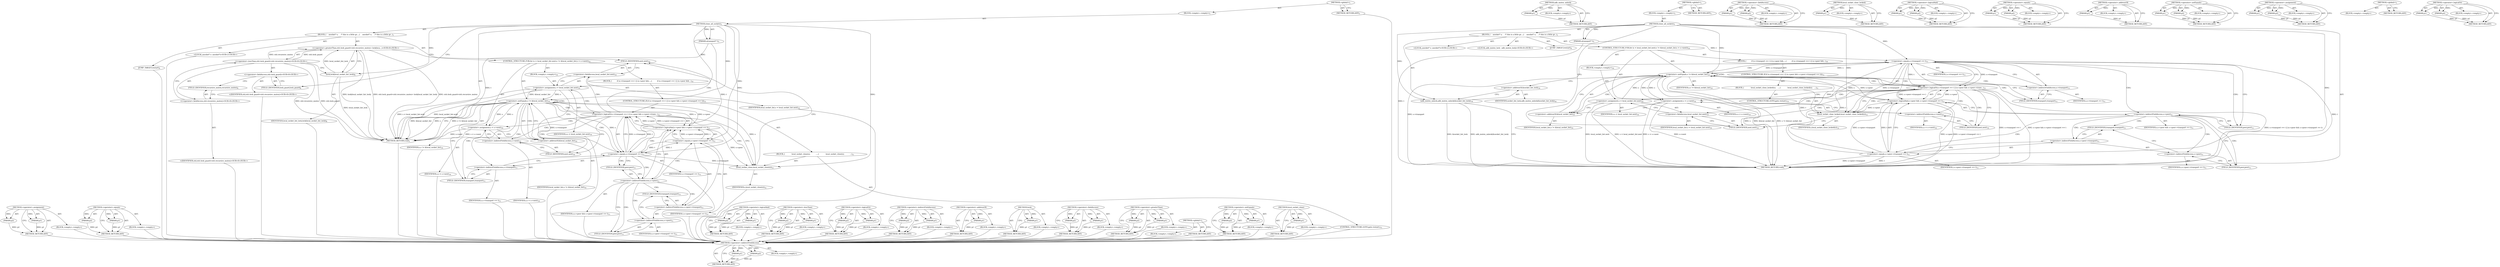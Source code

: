 digraph "local_socket_close" {
vulnerable_96 [label=<(METHOD,&lt;operator&gt;.indirectFieldAccess)>];
vulnerable_97 [label=<(PARAM,p1)>];
vulnerable_98 [label=<(PARAM,p2)>];
vulnerable_99 [label=<(BLOCK,&lt;empty&gt;,&lt;empty&gt;)>];
vulnerable_100 [label=<(METHOD_RETURN,ANY)>];
vulnerable_120 [label=<(METHOD,adb_mutex_unlock)>];
vulnerable_121 [label=<(PARAM,p1)>];
vulnerable_122 [label=<(BLOCK,&lt;empty&gt;,&lt;empty&gt;)>];
vulnerable_123 [label=<(METHOD_RETURN,ANY)>];
vulnerable_6 [label=<(METHOD,&lt;global&gt;)<SUB>1</SUB>>];
vulnerable_7 [label=<(BLOCK,&lt;empty&gt;,&lt;empty&gt;)<SUB>1</SUB>>];
vulnerable_8 [label=<(METHOD,close_all_sockets)<SUB>1</SUB>>];
vulnerable_9 [label=<(PARAM,atransport* t)<SUB>1</SUB>>];
vulnerable_10 [label=<(BLOCK,{
    asocket* s;


     /* this is a little gr...,{
    asocket* s;


     /* this is a little gr...)<SUB>1</SUB>>];
vulnerable_11 [label="<(LOCAL,asocket* s: asocket*)<SUB>2</SUB>>"];
vulnerable_12 [label="<(LOCAL,adb_mutex_lock : adb_mutex_lock)<SUB>8</SUB>>"];
vulnerable_13 [label=<(JUMP_TARGET,restart)<SUB>9</SUB>>];
vulnerable_14 [label=<(CONTROL_STRUCTURE,FOR,for (s = local_socket_list.next;s != &amp;local_socket_list;s = s-&gt;next))<SUB>10</SUB>>];
vulnerable_15 [label=<(BLOCK,&lt;empty&gt;,&lt;empty&gt;)<SUB>10</SUB>>];
vulnerable_16 [label=<(&lt;operator&gt;.assignment,s = local_socket_list.next)<SUB>10</SUB>>];
vulnerable_17 [label=<(IDENTIFIER,s,s = local_socket_list.next)<SUB>10</SUB>>];
vulnerable_18 [label=<(&lt;operator&gt;.fieldAccess,local_socket_list.next)<SUB>10</SUB>>];
vulnerable_19 [label=<(IDENTIFIER,local_socket_list,s = local_socket_list.next)<SUB>10</SUB>>];
vulnerable_20 [label=<(FIELD_IDENTIFIER,next,next)<SUB>10</SUB>>];
vulnerable_21 [label=<(&lt;operator&gt;.notEquals,s != &amp;local_socket_list)<SUB>10</SUB>>];
vulnerable_22 [label=<(IDENTIFIER,s,s != &amp;local_socket_list)<SUB>10</SUB>>];
vulnerable_23 [label=<(&lt;operator&gt;.addressOf,&amp;local_socket_list)<SUB>10</SUB>>];
vulnerable_24 [label=<(IDENTIFIER,local_socket_list,s != &amp;local_socket_list)<SUB>10</SUB>>];
vulnerable_25 [label=<(&lt;operator&gt;.assignment,s = s-&gt;next)<SUB>10</SUB>>];
vulnerable_26 [label=<(IDENTIFIER,s,s = s-&gt;next)<SUB>10</SUB>>];
vulnerable_27 [label=<(&lt;operator&gt;.indirectFieldAccess,s-&gt;next)<SUB>10</SUB>>];
vulnerable_28 [label=<(IDENTIFIER,s,s = s-&gt;next)<SUB>10</SUB>>];
vulnerable_29 [label=<(FIELD_IDENTIFIER,next,next)<SUB>10</SUB>>];
vulnerable_30 [label=<(BLOCK,{
         if (s-&gt;transport == t || (s-&gt;peer &amp;&amp;...,{
         if (s-&gt;transport == t || (s-&gt;peer &amp;&amp;...)<SUB>10</SUB>>];
vulnerable_31 [label=<(CONTROL_STRUCTURE,IF,if (s-&gt;transport == t || (s-&gt;peer &amp;&amp; s-&gt;peer-&gt;transport == t)))<SUB>11</SUB>>];
vulnerable_32 [label=<(&lt;operator&gt;.logicalOr,s-&gt;transport == t || (s-&gt;peer &amp;&amp; s-&gt;peer-&gt;trans...)<SUB>11</SUB>>];
vulnerable_33 [label=<(&lt;operator&gt;.equals,s-&gt;transport == t)<SUB>11</SUB>>];
vulnerable_34 [label=<(&lt;operator&gt;.indirectFieldAccess,s-&gt;transport)<SUB>11</SUB>>];
vulnerable_35 [label=<(IDENTIFIER,s,s-&gt;transport == t)<SUB>11</SUB>>];
vulnerable_36 [label=<(FIELD_IDENTIFIER,transport,transport)<SUB>11</SUB>>];
vulnerable_37 [label=<(IDENTIFIER,t,s-&gt;transport == t)<SUB>11</SUB>>];
vulnerable_38 [label=<(&lt;operator&gt;.logicalAnd,s-&gt;peer &amp;&amp; s-&gt;peer-&gt;transport == t)<SUB>11</SUB>>];
vulnerable_39 [label=<(&lt;operator&gt;.indirectFieldAccess,s-&gt;peer)<SUB>11</SUB>>];
vulnerable_40 [label=<(IDENTIFIER,s,s-&gt;peer &amp;&amp; s-&gt;peer-&gt;transport == t)<SUB>11</SUB>>];
vulnerable_41 [label=<(FIELD_IDENTIFIER,peer,peer)<SUB>11</SUB>>];
vulnerable_42 [label=<(&lt;operator&gt;.equals,s-&gt;peer-&gt;transport == t)<SUB>11</SUB>>];
vulnerable_43 [label=<(&lt;operator&gt;.indirectFieldAccess,s-&gt;peer-&gt;transport)<SUB>11</SUB>>];
vulnerable_44 [label=<(&lt;operator&gt;.indirectFieldAccess,s-&gt;peer)<SUB>11</SUB>>];
vulnerable_45 [label=<(IDENTIFIER,s,s-&gt;peer-&gt;transport == t)<SUB>11</SUB>>];
vulnerable_46 [label=<(FIELD_IDENTIFIER,peer,peer)<SUB>11</SUB>>];
vulnerable_47 [label=<(FIELD_IDENTIFIER,transport,transport)<SUB>11</SUB>>];
vulnerable_48 [label=<(IDENTIFIER,t,s-&gt;peer-&gt;transport == t)<SUB>11</SUB>>];
vulnerable_49 [label=<(BLOCK,{
            local_socket_close_locked(s);
   ...,{
            local_socket_close_locked(s);
   ...)<SUB>11</SUB>>];
vulnerable_50 [label=<(local_socket_close_locked,local_socket_close_locked(s))<SUB>12</SUB>>];
vulnerable_51 [label=<(IDENTIFIER,s,local_socket_close_locked(s))<SUB>12</SUB>>];
vulnerable_52 [label=<(CONTROL_STRUCTURE,GOTO,goto restart;)<SUB>13</SUB>>];
vulnerable_53 [label=<(adb_mutex_unlock,adb_mutex_unlock(&amp;socket_list_lock))<SUB>16</SUB>>];
vulnerable_54 [label=<(&lt;operator&gt;.addressOf,&amp;socket_list_lock)<SUB>16</SUB>>];
vulnerable_55 [label=<(IDENTIFIER,socket_list_lock,adb_mutex_unlock(&amp;socket_list_lock))<SUB>16</SUB>>];
vulnerable_56 [label=<(METHOD_RETURN,void)<SUB>1</SUB>>];
vulnerable_58 [label=<(METHOD_RETURN,ANY)<SUB>1</SUB>>];
vulnerable_82 [label=<(METHOD,&lt;operator&gt;.fieldAccess)>];
vulnerable_83 [label=<(PARAM,p1)>];
vulnerable_84 [label=<(PARAM,p2)>];
vulnerable_85 [label=<(BLOCK,&lt;empty&gt;,&lt;empty&gt;)>];
vulnerable_86 [label=<(METHOD_RETURN,ANY)>];
vulnerable_116 [label=<(METHOD,local_socket_close_locked)>];
vulnerable_117 [label=<(PARAM,p1)>];
vulnerable_118 [label=<(BLOCK,&lt;empty&gt;,&lt;empty&gt;)>];
vulnerable_119 [label=<(METHOD_RETURN,ANY)>];
vulnerable_111 [label=<(METHOD,&lt;operator&gt;.logicalAnd)>];
vulnerable_112 [label=<(PARAM,p1)>];
vulnerable_113 [label=<(PARAM,p2)>];
vulnerable_114 [label=<(BLOCK,&lt;empty&gt;,&lt;empty&gt;)>];
vulnerable_115 [label=<(METHOD_RETURN,ANY)>];
vulnerable_106 [label=<(METHOD,&lt;operator&gt;.equals)>];
vulnerable_107 [label=<(PARAM,p1)>];
vulnerable_108 [label=<(PARAM,p2)>];
vulnerable_109 [label=<(BLOCK,&lt;empty&gt;,&lt;empty&gt;)>];
vulnerable_110 [label=<(METHOD_RETURN,ANY)>];
vulnerable_92 [label=<(METHOD,&lt;operator&gt;.addressOf)>];
vulnerable_93 [label=<(PARAM,p1)>];
vulnerable_94 [label=<(BLOCK,&lt;empty&gt;,&lt;empty&gt;)>];
vulnerable_95 [label=<(METHOD_RETURN,ANY)>];
vulnerable_87 [label=<(METHOD,&lt;operator&gt;.notEquals)>];
vulnerable_88 [label=<(PARAM,p1)>];
vulnerable_89 [label=<(PARAM,p2)>];
vulnerable_90 [label=<(BLOCK,&lt;empty&gt;,&lt;empty&gt;)>];
vulnerable_91 [label=<(METHOD_RETURN,ANY)>];
vulnerable_77 [label=<(METHOD,&lt;operator&gt;.assignment)>];
vulnerable_78 [label=<(PARAM,p1)>];
vulnerable_79 [label=<(PARAM,p2)>];
vulnerable_80 [label=<(BLOCK,&lt;empty&gt;,&lt;empty&gt;)>];
vulnerable_81 [label=<(METHOD_RETURN,ANY)>];
vulnerable_71 [label=<(METHOD,&lt;global&gt;)<SUB>1</SUB>>];
vulnerable_72 [label=<(BLOCK,&lt;empty&gt;,&lt;empty&gt;)>];
vulnerable_73 [label=<(METHOD_RETURN,ANY)>];
vulnerable_101 [label=<(METHOD,&lt;operator&gt;.logicalOr)>];
vulnerable_102 [label=<(PARAM,p1)>];
vulnerable_103 [label=<(PARAM,p2)>];
vulnerable_104 [label=<(BLOCK,&lt;empty&gt;,&lt;empty&gt;)>];
vulnerable_105 [label=<(METHOD_RETURN,ANY)>];
fixed_100 [label=<(METHOD,&lt;operator&gt;.assignment)>];
fixed_101 [label=<(PARAM,p1)>];
fixed_102 [label=<(PARAM,p2)>];
fixed_103 [label=<(BLOCK,&lt;empty&gt;,&lt;empty&gt;)>];
fixed_104 [label=<(METHOD_RETURN,ANY)>];
fixed_124 [label=<(METHOD,&lt;operator&gt;.equals)>];
fixed_125 [label=<(PARAM,p1)>];
fixed_126 [label=<(PARAM,p2)>];
fixed_127 [label=<(BLOCK,&lt;empty&gt;,&lt;empty&gt;)>];
fixed_128 [label=<(METHOD_RETURN,ANY)>];
fixed_6 [label=<(METHOD,&lt;global&gt;)<SUB>1</SUB>>];
fixed_7 [label=<(BLOCK,&lt;empty&gt;,&lt;empty&gt;)<SUB>1</SUB>>];
fixed_8 [label=<(METHOD,close_all_sockets)<SUB>1</SUB>>];
fixed_9 [label=<(PARAM,atransport* t)<SUB>1</SUB>>];
fixed_10 [label=<(BLOCK,{
    asocket* s;


     /* this is a little gr...,{
    asocket* s;


     /* this is a little gr...)<SUB>1</SUB>>];
fixed_11 [label="<(LOCAL,asocket* s: asocket*)<SUB>2</SUB>>"];
fixed_12 [label="<(&lt;operator&gt;.greaterThan,std::lock_guard&lt;std::recursive_mutex&gt; lock(loca...)<SUB>8</SUB>>"];
fixed_13 [label="<(&lt;operator&gt;.lessThan,std::lock_guard&lt;std::recursive_mutex)<SUB>8</SUB>>"];
fixed_14 [label="<(&lt;operator&gt;.fieldAccess,std::lock_guard)<SUB>8</SUB>>"];
fixed_15 [label="<(IDENTIFIER,std,std::lock_guard&lt;std::recursive_mutex)<SUB>8</SUB>>"];
fixed_16 [label=<(FIELD_IDENTIFIER,lock_guard,lock_guard)<SUB>8</SUB>>];
fixed_17 [label="<(&lt;operator&gt;.fieldAccess,std::recursive_mutex)<SUB>8</SUB>>"];
fixed_18 [label="<(IDENTIFIER,std,std::lock_guard&lt;std::recursive_mutex)<SUB>8</SUB>>"];
fixed_19 [label=<(FIELD_IDENTIFIER,recursive_mutex,recursive_mutex)<SUB>8</SUB>>];
fixed_20 [label=<(lock,lock(local_socket_list_lock))<SUB>8</SUB>>];
fixed_21 [label=<(IDENTIFIER,local_socket_list_lock,lock(local_socket_list_lock))<SUB>8</SUB>>];
fixed_22 [label=<(JUMP_TARGET,restart)<SUB>9</SUB>>];
fixed_23 [label=<(CONTROL_STRUCTURE,FOR,for (s = local_socket_list.next;s != &amp;local_socket_list;s = s-&gt;next))<SUB>10</SUB>>];
fixed_24 [label=<(BLOCK,&lt;empty&gt;,&lt;empty&gt;)<SUB>10</SUB>>];
fixed_25 [label=<(&lt;operator&gt;.assignment,s = local_socket_list.next)<SUB>10</SUB>>];
fixed_26 [label=<(IDENTIFIER,s,s = local_socket_list.next)<SUB>10</SUB>>];
fixed_27 [label=<(&lt;operator&gt;.fieldAccess,local_socket_list.next)<SUB>10</SUB>>];
fixed_28 [label=<(IDENTIFIER,local_socket_list,s = local_socket_list.next)<SUB>10</SUB>>];
fixed_29 [label=<(FIELD_IDENTIFIER,next,next)<SUB>10</SUB>>];
fixed_30 [label=<(&lt;operator&gt;.notEquals,s != &amp;local_socket_list)<SUB>10</SUB>>];
fixed_31 [label=<(IDENTIFIER,s,s != &amp;local_socket_list)<SUB>10</SUB>>];
fixed_32 [label=<(&lt;operator&gt;.addressOf,&amp;local_socket_list)<SUB>10</SUB>>];
fixed_33 [label=<(IDENTIFIER,local_socket_list,s != &amp;local_socket_list)<SUB>10</SUB>>];
fixed_34 [label=<(&lt;operator&gt;.assignment,s = s-&gt;next)<SUB>10</SUB>>];
fixed_35 [label=<(IDENTIFIER,s,s = s-&gt;next)<SUB>10</SUB>>];
fixed_36 [label=<(&lt;operator&gt;.indirectFieldAccess,s-&gt;next)<SUB>10</SUB>>];
fixed_37 [label=<(IDENTIFIER,s,s = s-&gt;next)<SUB>10</SUB>>];
fixed_38 [label=<(FIELD_IDENTIFIER,next,next)<SUB>10</SUB>>];
fixed_39 [label=<(BLOCK,{
         if (s-&gt;transport == t || (s-&gt;peer &amp;&amp;...,{
         if (s-&gt;transport == t || (s-&gt;peer &amp;&amp;...)<SUB>10</SUB>>];
fixed_40 [label=<(CONTROL_STRUCTURE,IF,if (s-&gt;transport == t || (s-&gt;peer &amp;&amp; s-&gt;peer-&gt;transport == t)))<SUB>11</SUB>>];
fixed_41 [label=<(&lt;operator&gt;.logicalOr,s-&gt;transport == t || (s-&gt;peer &amp;&amp; s-&gt;peer-&gt;trans...)<SUB>11</SUB>>];
fixed_42 [label=<(&lt;operator&gt;.equals,s-&gt;transport == t)<SUB>11</SUB>>];
fixed_43 [label=<(&lt;operator&gt;.indirectFieldAccess,s-&gt;transport)<SUB>11</SUB>>];
fixed_44 [label=<(IDENTIFIER,s,s-&gt;transport == t)<SUB>11</SUB>>];
fixed_45 [label=<(FIELD_IDENTIFIER,transport,transport)<SUB>11</SUB>>];
fixed_46 [label=<(IDENTIFIER,t,s-&gt;transport == t)<SUB>11</SUB>>];
fixed_47 [label=<(&lt;operator&gt;.logicalAnd,s-&gt;peer &amp;&amp; s-&gt;peer-&gt;transport == t)<SUB>11</SUB>>];
fixed_48 [label=<(&lt;operator&gt;.indirectFieldAccess,s-&gt;peer)<SUB>11</SUB>>];
fixed_49 [label=<(IDENTIFIER,s,s-&gt;peer &amp;&amp; s-&gt;peer-&gt;transport == t)<SUB>11</SUB>>];
fixed_50 [label=<(FIELD_IDENTIFIER,peer,peer)<SUB>11</SUB>>];
fixed_51 [label=<(&lt;operator&gt;.equals,s-&gt;peer-&gt;transport == t)<SUB>11</SUB>>];
fixed_52 [label=<(&lt;operator&gt;.indirectFieldAccess,s-&gt;peer-&gt;transport)<SUB>11</SUB>>];
fixed_53 [label=<(&lt;operator&gt;.indirectFieldAccess,s-&gt;peer)<SUB>11</SUB>>];
fixed_54 [label=<(IDENTIFIER,s,s-&gt;peer-&gt;transport == t)<SUB>11</SUB>>];
fixed_55 [label=<(FIELD_IDENTIFIER,peer,peer)<SUB>11</SUB>>];
fixed_56 [label=<(FIELD_IDENTIFIER,transport,transport)<SUB>11</SUB>>];
fixed_57 [label=<(IDENTIFIER,t,s-&gt;peer-&gt;transport == t)<SUB>11</SUB>>];
fixed_58 [label=<(BLOCK,{
            local_socket_close(s);
          ...,{
            local_socket_close(s);
          ...)<SUB>11</SUB>>];
fixed_59 [label=<(local_socket_close,local_socket_close(s))<SUB>12</SUB>>];
fixed_60 [label=<(IDENTIFIER,s,local_socket_close(s))<SUB>12</SUB>>];
fixed_61 [label=<(CONTROL_STRUCTURE,GOTO,goto restart;)<SUB>13</SUB>>];
fixed_62 [label=<(METHOD_RETURN,void)<SUB>1</SUB>>];
fixed_64 [label=<(METHOD_RETURN,ANY)<SUB>1</SUB>>];
fixed_129 [label=<(METHOD,&lt;operator&gt;.logicalAnd)>];
fixed_130 [label=<(PARAM,p1)>];
fixed_131 [label=<(PARAM,p2)>];
fixed_132 [label=<(BLOCK,&lt;empty&gt;,&lt;empty&gt;)>];
fixed_133 [label=<(METHOD_RETURN,ANY)>];
fixed_86 [label=<(METHOD,&lt;operator&gt;.lessThan)>];
fixed_87 [label=<(PARAM,p1)>];
fixed_88 [label=<(PARAM,p2)>];
fixed_89 [label=<(BLOCK,&lt;empty&gt;,&lt;empty&gt;)>];
fixed_90 [label=<(METHOD_RETURN,ANY)>];
fixed_119 [label=<(METHOD,&lt;operator&gt;.logicalOr)>];
fixed_120 [label=<(PARAM,p1)>];
fixed_121 [label=<(PARAM,p2)>];
fixed_122 [label=<(BLOCK,&lt;empty&gt;,&lt;empty&gt;)>];
fixed_123 [label=<(METHOD_RETURN,ANY)>];
fixed_114 [label=<(METHOD,&lt;operator&gt;.indirectFieldAccess)>];
fixed_115 [label=<(PARAM,p1)>];
fixed_116 [label=<(PARAM,p2)>];
fixed_117 [label=<(BLOCK,&lt;empty&gt;,&lt;empty&gt;)>];
fixed_118 [label=<(METHOD_RETURN,ANY)>];
fixed_110 [label=<(METHOD,&lt;operator&gt;.addressOf)>];
fixed_111 [label=<(PARAM,p1)>];
fixed_112 [label=<(BLOCK,&lt;empty&gt;,&lt;empty&gt;)>];
fixed_113 [label=<(METHOD_RETURN,ANY)>];
fixed_96 [label=<(METHOD,lock)>];
fixed_97 [label=<(PARAM,p1)>];
fixed_98 [label=<(BLOCK,&lt;empty&gt;,&lt;empty&gt;)>];
fixed_99 [label=<(METHOD_RETURN,ANY)>];
fixed_91 [label=<(METHOD,&lt;operator&gt;.fieldAccess)>];
fixed_92 [label=<(PARAM,p1)>];
fixed_93 [label=<(PARAM,p2)>];
fixed_94 [label=<(BLOCK,&lt;empty&gt;,&lt;empty&gt;)>];
fixed_95 [label=<(METHOD_RETURN,ANY)>];
fixed_81 [label=<(METHOD,&lt;operator&gt;.greaterThan)>];
fixed_82 [label=<(PARAM,p1)>];
fixed_83 [label=<(PARAM,p2)>];
fixed_84 [label=<(BLOCK,&lt;empty&gt;,&lt;empty&gt;)>];
fixed_85 [label=<(METHOD_RETURN,ANY)>];
fixed_75 [label=<(METHOD,&lt;global&gt;)<SUB>1</SUB>>];
fixed_76 [label=<(BLOCK,&lt;empty&gt;,&lt;empty&gt;)>];
fixed_77 [label=<(METHOD_RETURN,ANY)>];
fixed_105 [label=<(METHOD,&lt;operator&gt;.notEquals)>];
fixed_106 [label=<(PARAM,p1)>];
fixed_107 [label=<(PARAM,p2)>];
fixed_108 [label=<(BLOCK,&lt;empty&gt;,&lt;empty&gt;)>];
fixed_109 [label=<(METHOD_RETURN,ANY)>];
fixed_134 [label=<(METHOD,local_socket_close)>];
fixed_135 [label=<(PARAM,p1)>];
fixed_136 [label=<(BLOCK,&lt;empty&gt;,&lt;empty&gt;)>];
fixed_137 [label=<(METHOD_RETURN,ANY)>];
vulnerable_96 -> vulnerable_97  [key=0, label="AST: "];
vulnerable_96 -> vulnerable_97  [key=1, label="DDG: "];
vulnerable_96 -> vulnerable_99  [key=0, label="AST: "];
vulnerable_96 -> vulnerable_98  [key=0, label="AST: "];
vulnerable_96 -> vulnerable_98  [key=1, label="DDG: "];
vulnerable_96 -> vulnerable_100  [key=0, label="AST: "];
vulnerable_96 -> vulnerable_100  [key=1, label="CFG: "];
vulnerable_97 -> vulnerable_100  [key=0, label="DDG: p1"];
vulnerable_98 -> vulnerable_100  [key=0, label="DDG: p2"];
vulnerable_120 -> vulnerable_121  [key=0, label="AST: "];
vulnerable_120 -> vulnerable_121  [key=1, label="DDG: "];
vulnerable_120 -> vulnerable_122  [key=0, label="AST: "];
vulnerable_120 -> vulnerable_123  [key=0, label="AST: "];
vulnerable_120 -> vulnerable_123  [key=1, label="CFG: "];
vulnerable_121 -> vulnerable_123  [key=0, label="DDG: p1"];
vulnerable_6 -> vulnerable_7  [key=0, label="AST: "];
vulnerable_6 -> vulnerable_58  [key=0, label="AST: "];
vulnerable_6 -> vulnerable_58  [key=1, label="CFG: "];
vulnerable_7 -> vulnerable_8  [key=0, label="AST: "];
vulnerable_8 -> vulnerable_9  [key=0, label="AST: "];
vulnerable_8 -> vulnerable_9  [key=1, label="DDG: "];
vulnerable_8 -> vulnerable_10  [key=0, label="AST: "];
vulnerable_8 -> vulnerable_56  [key=0, label="AST: "];
vulnerable_8 -> vulnerable_20  [key=0, label="CFG: "];
vulnerable_8 -> vulnerable_53  [key=0, label="DDG: "];
vulnerable_8 -> vulnerable_21  [key=0, label="DDG: "];
vulnerable_8 -> vulnerable_33  [key=0, label="DDG: "];
vulnerable_8 -> vulnerable_50  [key=0, label="DDG: "];
vulnerable_8 -> vulnerable_42  [key=0, label="DDG: "];
vulnerable_9 -> vulnerable_56  [key=0, label="DDG: t"];
vulnerable_9 -> vulnerable_33  [key=0, label="DDG: t"];
vulnerable_10 -> vulnerable_11  [key=0, label="AST: "];
vulnerable_10 -> vulnerable_12  [key=0, label="AST: "];
vulnerable_10 -> vulnerable_13  [key=0, label="AST: "];
vulnerable_10 -> vulnerable_14  [key=0, label="AST: "];
vulnerable_10 -> vulnerable_53  [key=0, label="AST: "];
vulnerable_14 -> vulnerable_15  [key=0, label="AST: "];
vulnerable_14 -> vulnerable_21  [key=0, label="AST: "];
vulnerable_14 -> vulnerable_25  [key=0, label="AST: "];
vulnerable_14 -> vulnerable_30  [key=0, label="AST: "];
vulnerable_15 -> vulnerable_16  [key=0, label="AST: "];
vulnerable_16 -> vulnerable_17  [key=0, label="AST: "];
vulnerable_16 -> vulnerable_18  [key=0, label="AST: "];
vulnerable_16 -> vulnerable_23  [key=0, label="CFG: "];
vulnerable_16 -> vulnerable_56  [key=0, label="DDG: local_socket_list.next"];
vulnerable_16 -> vulnerable_56  [key=1, label="DDG: s = local_socket_list.next"];
vulnerable_16 -> vulnerable_21  [key=0, label="DDG: s"];
vulnerable_18 -> vulnerable_19  [key=0, label="AST: "];
vulnerable_18 -> vulnerable_20  [key=0, label="AST: "];
vulnerable_18 -> vulnerable_16  [key=0, label="CFG: "];
vulnerable_20 -> vulnerable_18  [key=0, label="CFG: "];
vulnerable_21 -> vulnerable_22  [key=0, label="AST: "];
vulnerable_21 -> vulnerable_23  [key=0, label="AST: "];
vulnerable_21 -> vulnerable_23  [key=1, label="CDG: "];
vulnerable_21 -> vulnerable_36  [key=0, label="CFG: "];
vulnerable_21 -> vulnerable_36  [key=1, label="CDG: "];
vulnerable_21 -> vulnerable_54  [key=0, label="CFG: "];
vulnerable_21 -> vulnerable_56  [key=0, label="DDG: s"];
vulnerable_21 -> vulnerable_56  [key=1, label="DDG: &amp;local_socket_list"];
vulnerable_21 -> vulnerable_56  [key=2, label="DDG: s != &amp;local_socket_list"];
vulnerable_21 -> vulnerable_25  [key=0, label="DDG: s"];
vulnerable_21 -> vulnerable_33  [key=0, label="DDG: s"];
vulnerable_21 -> vulnerable_33  [key=1, label="CDG: "];
vulnerable_21 -> vulnerable_38  [key=0, label="DDG: s"];
vulnerable_21 -> vulnerable_50  [key=0, label="DDG: s"];
vulnerable_21 -> vulnerable_34  [key=0, label="CDG: "];
vulnerable_21 -> vulnerable_21  [key=0, label="CDG: "];
vulnerable_21 -> vulnerable_32  [key=0, label="CDG: "];
vulnerable_23 -> vulnerable_24  [key=0, label="AST: "];
vulnerable_23 -> vulnerable_21  [key=0, label="CFG: "];
vulnerable_25 -> vulnerable_26  [key=0, label="AST: "];
vulnerable_25 -> vulnerable_27  [key=0, label="AST: "];
vulnerable_25 -> vulnerable_23  [key=0, label="CFG: "];
vulnerable_25 -> vulnerable_56  [key=0, label="DDG: s-&gt;next"];
vulnerable_25 -> vulnerable_56  [key=1, label="DDG: s = s-&gt;next"];
vulnerable_25 -> vulnerable_21  [key=0, label="DDG: s"];
vulnerable_27 -> vulnerable_28  [key=0, label="AST: "];
vulnerable_27 -> vulnerable_29  [key=0, label="AST: "];
vulnerable_27 -> vulnerable_25  [key=0, label="CFG: "];
vulnerable_29 -> vulnerable_27  [key=0, label="CFG: "];
vulnerable_30 -> vulnerable_31  [key=0, label="AST: "];
vulnerable_31 -> vulnerable_32  [key=0, label="AST: "];
vulnerable_31 -> vulnerable_49  [key=0, label="AST: "];
vulnerable_32 -> vulnerable_33  [key=0, label="AST: "];
vulnerable_32 -> vulnerable_38  [key=0, label="AST: "];
vulnerable_32 -> vulnerable_50  [key=0, label="CFG: "];
vulnerable_32 -> vulnerable_50  [key=1, label="CDG: "];
vulnerable_32 -> vulnerable_29  [key=0, label="CFG: "];
vulnerable_32 -> vulnerable_29  [key=1, label="CDG: "];
vulnerable_32 -> vulnerable_56  [key=0, label="DDG: s-&gt;transport == t"];
vulnerable_32 -> vulnerable_56  [key=1, label="DDG: s-&gt;peer &amp;&amp; s-&gt;peer-&gt;transport == t"];
vulnerable_32 -> vulnerable_56  [key=2, label="DDG: s-&gt;transport == t || (s-&gt;peer &amp;&amp; s-&gt;peer-&gt;transport == t)"];
vulnerable_32 -> vulnerable_16  [key=0, label="CDG: "];
vulnerable_32 -> vulnerable_20  [key=0, label="CDG: "];
vulnerable_32 -> vulnerable_25  [key=0, label="CDG: "];
vulnerable_32 -> vulnerable_27  [key=0, label="CDG: "];
vulnerable_32 -> vulnerable_18  [key=0, label="CDG: "];
vulnerable_33 -> vulnerable_34  [key=0, label="AST: "];
vulnerable_33 -> vulnerable_37  [key=0, label="AST: "];
vulnerable_33 -> vulnerable_32  [key=0, label="CFG: "];
vulnerable_33 -> vulnerable_32  [key=1, label="DDG: s-&gt;transport"];
vulnerable_33 -> vulnerable_32  [key=2, label="DDG: t"];
vulnerable_33 -> vulnerable_41  [key=0, label="CFG: "];
vulnerable_33 -> vulnerable_41  [key=1, label="CDG: "];
vulnerable_33 -> vulnerable_56  [key=0, label="DDG: s-&gt;transport"];
vulnerable_33 -> vulnerable_56  [key=1, label="DDG: t"];
vulnerable_33 -> vulnerable_21  [key=0, label="DDG: s-&gt;transport"];
vulnerable_33 -> vulnerable_50  [key=0, label="DDG: s-&gt;transport"];
vulnerable_33 -> vulnerable_42  [key=0, label="DDG: t"];
vulnerable_33 -> vulnerable_38  [key=0, label="CDG: "];
vulnerable_33 -> vulnerable_39  [key=0, label="CDG: "];
vulnerable_34 -> vulnerable_35  [key=0, label="AST: "];
vulnerable_34 -> vulnerable_36  [key=0, label="AST: "];
vulnerable_34 -> vulnerable_33  [key=0, label="CFG: "];
vulnerable_36 -> vulnerable_34  [key=0, label="CFG: "];
vulnerable_38 -> vulnerable_39  [key=0, label="AST: "];
vulnerable_38 -> vulnerable_42  [key=0, label="AST: "];
vulnerable_38 -> vulnerable_32  [key=0, label="CFG: "];
vulnerable_38 -> vulnerable_32  [key=1, label="DDG: s-&gt;peer"];
vulnerable_38 -> vulnerable_32  [key=2, label="DDG: s-&gt;peer-&gt;transport == t"];
vulnerable_38 -> vulnerable_56  [key=0, label="DDG: s-&gt;peer"];
vulnerable_38 -> vulnerable_56  [key=1, label="DDG: s-&gt;peer-&gt;transport == t"];
vulnerable_38 -> vulnerable_21  [key=0, label="DDG: s-&gt;peer"];
vulnerable_38 -> vulnerable_50  [key=0, label="DDG: s-&gt;peer"];
vulnerable_39 -> vulnerable_40  [key=0, label="AST: "];
vulnerable_39 -> vulnerable_41  [key=0, label="AST: "];
vulnerable_39 -> vulnerable_38  [key=0, label="CFG: "];
vulnerable_39 -> vulnerable_46  [key=0, label="CFG: "];
vulnerable_39 -> vulnerable_46  [key=1, label="CDG: "];
vulnerable_39 -> vulnerable_47  [key=0, label="CDG: "];
vulnerable_39 -> vulnerable_42  [key=0, label="CDG: "];
vulnerable_39 -> vulnerable_44  [key=0, label="CDG: "];
vulnerable_39 -> vulnerable_43  [key=0, label="CDG: "];
vulnerable_41 -> vulnerable_39  [key=0, label="CFG: "];
vulnerable_42 -> vulnerable_43  [key=0, label="AST: "];
vulnerable_42 -> vulnerable_48  [key=0, label="AST: "];
vulnerable_42 -> vulnerable_38  [key=0, label="CFG: "];
vulnerable_42 -> vulnerable_38  [key=1, label="DDG: s-&gt;peer-&gt;transport"];
vulnerable_42 -> vulnerable_38  [key=2, label="DDG: t"];
vulnerable_42 -> vulnerable_56  [key=0, label="DDG: s-&gt;peer-&gt;transport"];
vulnerable_42 -> vulnerable_56  [key=1, label="DDG: t"];
vulnerable_42 -> vulnerable_33  [key=0, label="DDG: t"];
vulnerable_43 -> vulnerable_44  [key=0, label="AST: "];
vulnerable_43 -> vulnerable_47  [key=0, label="AST: "];
vulnerable_43 -> vulnerable_42  [key=0, label="CFG: "];
vulnerable_44 -> vulnerable_45  [key=0, label="AST: "];
vulnerable_44 -> vulnerable_46  [key=0, label="AST: "];
vulnerable_44 -> vulnerable_47  [key=0, label="CFG: "];
vulnerable_46 -> vulnerable_44  [key=0, label="CFG: "];
vulnerable_47 -> vulnerable_43  [key=0, label="CFG: "];
vulnerable_49 -> vulnerable_50  [key=0, label="AST: "];
vulnerable_49 -> vulnerable_52  [key=0, label="AST: "];
vulnerable_50 -> vulnerable_51  [key=0, label="AST: "];
vulnerable_50 -> vulnerable_20  [key=0, label="CFG: "];
vulnerable_53 -> vulnerable_54  [key=0, label="AST: "];
vulnerable_53 -> vulnerable_56  [key=0, label="CFG: "];
vulnerable_53 -> vulnerable_56  [key=1, label="DDG: &amp;socket_list_lock"];
vulnerable_53 -> vulnerable_56  [key=2, label="DDG: adb_mutex_unlock(&amp;socket_list_lock)"];
vulnerable_54 -> vulnerable_55  [key=0, label="AST: "];
vulnerable_54 -> vulnerable_53  [key=0, label="CFG: "];
vulnerable_82 -> vulnerable_83  [key=0, label="AST: "];
vulnerable_82 -> vulnerable_83  [key=1, label="DDG: "];
vulnerable_82 -> vulnerable_85  [key=0, label="AST: "];
vulnerable_82 -> vulnerable_84  [key=0, label="AST: "];
vulnerable_82 -> vulnerable_84  [key=1, label="DDG: "];
vulnerable_82 -> vulnerable_86  [key=0, label="AST: "];
vulnerable_82 -> vulnerable_86  [key=1, label="CFG: "];
vulnerable_83 -> vulnerable_86  [key=0, label="DDG: p1"];
vulnerable_84 -> vulnerable_86  [key=0, label="DDG: p2"];
vulnerable_116 -> vulnerable_117  [key=0, label="AST: "];
vulnerable_116 -> vulnerable_117  [key=1, label="DDG: "];
vulnerable_116 -> vulnerable_118  [key=0, label="AST: "];
vulnerable_116 -> vulnerable_119  [key=0, label="AST: "];
vulnerable_116 -> vulnerable_119  [key=1, label="CFG: "];
vulnerable_117 -> vulnerable_119  [key=0, label="DDG: p1"];
vulnerable_111 -> vulnerable_112  [key=0, label="AST: "];
vulnerable_111 -> vulnerable_112  [key=1, label="DDG: "];
vulnerable_111 -> vulnerable_114  [key=0, label="AST: "];
vulnerable_111 -> vulnerable_113  [key=0, label="AST: "];
vulnerable_111 -> vulnerable_113  [key=1, label="DDG: "];
vulnerable_111 -> vulnerable_115  [key=0, label="AST: "];
vulnerable_111 -> vulnerable_115  [key=1, label="CFG: "];
vulnerable_112 -> vulnerable_115  [key=0, label="DDG: p1"];
vulnerable_113 -> vulnerable_115  [key=0, label="DDG: p2"];
vulnerable_106 -> vulnerable_107  [key=0, label="AST: "];
vulnerable_106 -> vulnerable_107  [key=1, label="DDG: "];
vulnerable_106 -> vulnerable_109  [key=0, label="AST: "];
vulnerable_106 -> vulnerable_108  [key=0, label="AST: "];
vulnerable_106 -> vulnerable_108  [key=1, label="DDG: "];
vulnerable_106 -> vulnerable_110  [key=0, label="AST: "];
vulnerable_106 -> vulnerable_110  [key=1, label="CFG: "];
vulnerable_107 -> vulnerable_110  [key=0, label="DDG: p1"];
vulnerable_108 -> vulnerable_110  [key=0, label="DDG: p2"];
vulnerable_92 -> vulnerable_93  [key=0, label="AST: "];
vulnerable_92 -> vulnerable_93  [key=1, label="DDG: "];
vulnerable_92 -> vulnerable_94  [key=0, label="AST: "];
vulnerable_92 -> vulnerable_95  [key=0, label="AST: "];
vulnerable_92 -> vulnerable_95  [key=1, label="CFG: "];
vulnerable_93 -> vulnerable_95  [key=0, label="DDG: p1"];
vulnerable_87 -> vulnerable_88  [key=0, label="AST: "];
vulnerable_87 -> vulnerable_88  [key=1, label="DDG: "];
vulnerable_87 -> vulnerable_90  [key=0, label="AST: "];
vulnerable_87 -> vulnerable_89  [key=0, label="AST: "];
vulnerable_87 -> vulnerable_89  [key=1, label="DDG: "];
vulnerable_87 -> vulnerable_91  [key=0, label="AST: "];
vulnerable_87 -> vulnerable_91  [key=1, label="CFG: "];
vulnerable_88 -> vulnerable_91  [key=0, label="DDG: p1"];
vulnerable_89 -> vulnerable_91  [key=0, label="DDG: p2"];
vulnerable_77 -> vulnerable_78  [key=0, label="AST: "];
vulnerable_77 -> vulnerable_78  [key=1, label="DDG: "];
vulnerable_77 -> vulnerable_80  [key=0, label="AST: "];
vulnerable_77 -> vulnerable_79  [key=0, label="AST: "];
vulnerable_77 -> vulnerable_79  [key=1, label="DDG: "];
vulnerable_77 -> vulnerable_81  [key=0, label="AST: "];
vulnerable_77 -> vulnerable_81  [key=1, label="CFG: "];
vulnerable_78 -> vulnerable_81  [key=0, label="DDG: p1"];
vulnerable_79 -> vulnerable_81  [key=0, label="DDG: p2"];
vulnerable_71 -> vulnerable_72  [key=0, label="AST: "];
vulnerable_71 -> vulnerable_73  [key=0, label="AST: "];
vulnerable_71 -> vulnerable_73  [key=1, label="CFG: "];
vulnerable_101 -> vulnerable_102  [key=0, label="AST: "];
vulnerable_101 -> vulnerable_102  [key=1, label="DDG: "];
vulnerable_101 -> vulnerable_104  [key=0, label="AST: "];
vulnerable_101 -> vulnerable_103  [key=0, label="AST: "];
vulnerable_101 -> vulnerable_103  [key=1, label="DDG: "];
vulnerable_101 -> vulnerable_105  [key=0, label="AST: "];
vulnerable_101 -> vulnerable_105  [key=1, label="CFG: "];
vulnerable_102 -> vulnerable_105  [key=0, label="DDG: p1"];
vulnerable_103 -> vulnerable_105  [key=0, label="DDG: p2"];
fixed_100 -> fixed_101  [key=0, label="AST: "];
fixed_100 -> fixed_101  [key=1, label="DDG: "];
fixed_100 -> fixed_103  [key=0, label="AST: "];
fixed_100 -> fixed_102  [key=0, label="AST: "];
fixed_100 -> fixed_102  [key=1, label="DDG: "];
fixed_100 -> fixed_104  [key=0, label="AST: "];
fixed_100 -> fixed_104  [key=1, label="CFG: "];
fixed_101 -> fixed_104  [key=0, label="DDG: p1"];
fixed_102 -> fixed_104  [key=0, label="DDG: p2"];
fixed_103 -> vulnerable_96  [key=0];
fixed_104 -> vulnerable_96  [key=0];
fixed_124 -> fixed_125  [key=0, label="AST: "];
fixed_124 -> fixed_125  [key=1, label="DDG: "];
fixed_124 -> fixed_127  [key=0, label="AST: "];
fixed_124 -> fixed_126  [key=0, label="AST: "];
fixed_124 -> fixed_126  [key=1, label="DDG: "];
fixed_124 -> fixed_128  [key=0, label="AST: "];
fixed_124 -> fixed_128  [key=1, label="CFG: "];
fixed_125 -> fixed_128  [key=0, label="DDG: p1"];
fixed_126 -> fixed_128  [key=0, label="DDG: p2"];
fixed_127 -> vulnerable_96  [key=0];
fixed_128 -> vulnerable_96  [key=0];
fixed_6 -> fixed_7  [key=0, label="AST: "];
fixed_6 -> fixed_64  [key=0, label="AST: "];
fixed_6 -> fixed_64  [key=1, label="CFG: "];
fixed_7 -> fixed_8  [key=0, label="AST: "];
fixed_8 -> fixed_9  [key=0, label="AST: "];
fixed_8 -> fixed_9  [key=1, label="DDG: "];
fixed_8 -> fixed_10  [key=0, label="AST: "];
fixed_8 -> fixed_62  [key=0, label="AST: "];
fixed_8 -> fixed_16  [key=0, label="CFG: "];
fixed_8 -> fixed_20  [key=0, label="DDG: "];
fixed_8 -> fixed_25  [key=0, label="DDG: "];
fixed_8 -> fixed_30  [key=0, label="DDG: "];
fixed_8 -> fixed_42  [key=0, label="DDG: "];
fixed_8 -> fixed_59  [key=0, label="DDG: "];
fixed_8 -> fixed_51  [key=0, label="DDG: "];
fixed_9 -> fixed_62  [key=0, label="DDG: t"];
fixed_9 -> fixed_42  [key=0, label="DDG: t"];
fixed_10 -> fixed_11  [key=0, label="AST: "];
fixed_10 -> fixed_12  [key=0, label="AST: "];
fixed_10 -> fixed_22  [key=0, label="AST: "];
fixed_10 -> fixed_23  [key=0, label="AST: "];
fixed_11 -> vulnerable_96  [key=0];
fixed_12 -> fixed_13  [key=0, label="AST: "];
fixed_12 -> fixed_20  [key=0, label="AST: "];
fixed_12 -> fixed_29  [key=0, label="CFG: "];
fixed_12 -> fixed_62  [key=0, label="DDG: std::lock_guard&lt;std::recursive_mutex"];
fixed_12 -> fixed_62  [key=1, label="DDG: lock(local_socket_list_lock)"];
fixed_12 -> fixed_62  [key=2, label="DDG: std::lock_guard&lt;std::recursive_mutex&gt; lock(local_socket_list_lock)"];
fixed_13 -> fixed_14  [key=0, label="AST: "];
fixed_13 -> fixed_17  [key=0, label="AST: "];
fixed_13 -> fixed_20  [key=0, label="CFG: "];
fixed_13 -> fixed_62  [key=0, label="DDG: std::lock_guard"];
fixed_13 -> fixed_62  [key=1, label="DDG: std::recursive_mutex"];
fixed_13 -> fixed_12  [key=0, label="DDG: std::lock_guard"];
fixed_13 -> fixed_12  [key=1, label="DDG: std::recursive_mutex"];
fixed_14 -> fixed_15  [key=0, label="AST: "];
fixed_14 -> fixed_16  [key=0, label="AST: "];
fixed_14 -> fixed_19  [key=0, label="CFG: "];
fixed_15 -> vulnerable_96  [key=0];
fixed_16 -> fixed_14  [key=0, label="CFG: "];
fixed_17 -> fixed_18  [key=0, label="AST: "];
fixed_17 -> fixed_19  [key=0, label="AST: "];
fixed_17 -> fixed_13  [key=0, label="CFG: "];
fixed_18 -> vulnerable_96  [key=0];
fixed_19 -> fixed_17  [key=0, label="CFG: "];
fixed_20 -> fixed_21  [key=0, label="AST: "];
fixed_20 -> fixed_12  [key=0, label="CFG: "];
fixed_20 -> fixed_12  [key=1, label="DDG: local_socket_list_lock"];
fixed_20 -> fixed_62  [key=0, label="DDG: local_socket_list_lock"];
fixed_21 -> vulnerable_96  [key=0];
fixed_22 -> vulnerable_96  [key=0];
fixed_23 -> fixed_24  [key=0, label="AST: "];
fixed_23 -> fixed_30  [key=0, label="AST: "];
fixed_23 -> fixed_34  [key=0, label="AST: "];
fixed_23 -> fixed_39  [key=0, label="AST: "];
fixed_24 -> fixed_25  [key=0, label="AST: "];
fixed_25 -> fixed_26  [key=0, label="AST: "];
fixed_25 -> fixed_27  [key=0, label="AST: "];
fixed_25 -> fixed_32  [key=0, label="CFG: "];
fixed_25 -> fixed_62  [key=0, label="DDG: local_socket_list.next"];
fixed_25 -> fixed_62  [key=1, label="DDG: s = local_socket_list.next"];
fixed_25 -> fixed_30  [key=0, label="DDG: s"];
fixed_26 -> vulnerable_96  [key=0];
fixed_27 -> fixed_28  [key=0, label="AST: "];
fixed_27 -> fixed_29  [key=0, label="AST: "];
fixed_27 -> fixed_25  [key=0, label="CFG: "];
fixed_28 -> vulnerable_96  [key=0];
fixed_29 -> fixed_27  [key=0, label="CFG: "];
fixed_30 -> fixed_31  [key=0, label="AST: "];
fixed_30 -> fixed_32  [key=0, label="AST: "];
fixed_30 -> fixed_32  [key=1, label="CDG: "];
fixed_30 -> fixed_62  [key=0, label="CFG: "];
fixed_30 -> fixed_62  [key=1, label="DDG: s"];
fixed_30 -> fixed_62  [key=2, label="DDG: &amp;local_socket_list"];
fixed_30 -> fixed_62  [key=3, label="DDG: s != &amp;local_socket_list"];
fixed_30 -> fixed_45  [key=0, label="CFG: "];
fixed_30 -> fixed_45  [key=1, label="CDG: "];
fixed_30 -> fixed_34  [key=0, label="DDG: s"];
fixed_30 -> fixed_25  [key=0, label="DDG: &amp;local_socket_list"];
fixed_30 -> fixed_42  [key=0, label="DDG: s"];
fixed_30 -> fixed_42  [key=1, label="CDG: "];
fixed_30 -> fixed_47  [key=0, label="DDG: s"];
fixed_30 -> fixed_59  [key=0, label="DDG: s"];
fixed_30 -> fixed_30  [key=0, label="CDG: "];
fixed_30 -> fixed_41  [key=0, label="CDG: "];
fixed_30 -> fixed_43  [key=0, label="CDG: "];
fixed_31 -> vulnerable_96  [key=0];
fixed_32 -> fixed_33  [key=0, label="AST: "];
fixed_32 -> fixed_30  [key=0, label="CFG: "];
fixed_33 -> vulnerable_96  [key=0];
fixed_34 -> fixed_35  [key=0, label="AST: "];
fixed_34 -> fixed_36  [key=0, label="AST: "];
fixed_34 -> fixed_32  [key=0, label="CFG: "];
fixed_34 -> fixed_62  [key=0, label="DDG: s-&gt;next"];
fixed_34 -> fixed_62  [key=1, label="DDG: s = s-&gt;next"];
fixed_34 -> fixed_30  [key=0, label="DDG: s"];
fixed_35 -> vulnerable_96  [key=0];
fixed_36 -> fixed_37  [key=0, label="AST: "];
fixed_36 -> fixed_38  [key=0, label="AST: "];
fixed_36 -> fixed_34  [key=0, label="CFG: "];
fixed_37 -> vulnerable_96  [key=0];
fixed_38 -> fixed_36  [key=0, label="CFG: "];
fixed_39 -> fixed_40  [key=0, label="AST: "];
fixed_40 -> fixed_41  [key=0, label="AST: "];
fixed_40 -> fixed_58  [key=0, label="AST: "];
fixed_41 -> fixed_42  [key=0, label="AST: "];
fixed_41 -> fixed_47  [key=0, label="AST: "];
fixed_41 -> fixed_59  [key=0, label="CFG: "];
fixed_41 -> fixed_59  [key=1, label="CDG: "];
fixed_41 -> fixed_38  [key=0, label="CFG: "];
fixed_41 -> fixed_38  [key=1, label="CDG: "];
fixed_41 -> fixed_34  [key=0, label="CDG: "];
fixed_41 -> fixed_36  [key=0, label="CDG: "];
fixed_41 -> fixed_25  [key=0, label="CDG: "];
fixed_41 -> fixed_27  [key=0, label="CDG: "];
fixed_41 -> fixed_29  [key=0, label="CDG: "];
fixed_42 -> fixed_43  [key=0, label="AST: "];
fixed_42 -> fixed_46  [key=0, label="AST: "];
fixed_42 -> fixed_41  [key=0, label="CFG: "];
fixed_42 -> fixed_41  [key=1, label="DDG: s-&gt;transport"];
fixed_42 -> fixed_41  [key=2, label="DDG: t"];
fixed_42 -> fixed_50  [key=0, label="CFG: "];
fixed_42 -> fixed_50  [key=1, label="CDG: "];
fixed_42 -> fixed_30  [key=0, label="DDG: s-&gt;transport"];
fixed_42 -> fixed_59  [key=0, label="DDG: s-&gt;transport"];
fixed_42 -> fixed_51  [key=0, label="DDG: t"];
fixed_42 -> fixed_47  [key=0, label="CDG: "];
fixed_42 -> fixed_48  [key=0, label="CDG: "];
fixed_43 -> fixed_44  [key=0, label="AST: "];
fixed_43 -> fixed_45  [key=0, label="AST: "];
fixed_43 -> fixed_42  [key=0, label="CFG: "];
fixed_44 -> vulnerable_96  [key=0];
fixed_45 -> fixed_43  [key=0, label="CFG: "];
fixed_46 -> vulnerable_96  [key=0];
fixed_47 -> fixed_48  [key=0, label="AST: "];
fixed_47 -> fixed_51  [key=0, label="AST: "];
fixed_47 -> fixed_41  [key=0, label="CFG: "];
fixed_47 -> fixed_41  [key=1, label="DDG: s-&gt;peer"];
fixed_47 -> fixed_41  [key=2, label="DDG: s-&gt;peer-&gt;transport == t"];
fixed_47 -> fixed_30  [key=0, label="DDG: s-&gt;peer"];
fixed_47 -> fixed_59  [key=0, label="DDG: s-&gt;peer"];
fixed_48 -> fixed_49  [key=0, label="AST: "];
fixed_48 -> fixed_50  [key=0, label="AST: "];
fixed_48 -> fixed_47  [key=0, label="CFG: "];
fixed_48 -> fixed_55  [key=0, label="CFG: "];
fixed_48 -> fixed_55  [key=1, label="CDG: "];
fixed_48 -> fixed_51  [key=0, label="CDG: "];
fixed_48 -> fixed_52  [key=0, label="CDG: "];
fixed_48 -> fixed_53  [key=0, label="CDG: "];
fixed_48 -> fixed_56  [key=0, label="CDG: "];
fixed_49 -> vulnerable_96  [key=0];
fixed_50 -> fixed_48  [key=0, label="CFG: "];
fixed_51 -> fixed_52  [key=0, label="AST: "];
fixed_51 -> fixed_57  [key=0, label="AST: "];
fixed_51 -> fixed_47  [key=0, label="CFG: "];
fixed_51 -> fixed_47  [key=1, label="DDG: s-&gt;peer-&gt;transport"];
fixed_51 -> fixed_47  [key=2, label="DDG: t"];
fixed_51 -> fixed_42  [key=0, label="DDG: t"];
fixed_52 -> fixed_53  [key=0, label="AST: "];
fixed_52 -> fixed_56  [key=0, label="AST: "];
fixed_52 -> fixed_51  [key=0, label="CFG: "];
fixed_53 -> fixed_54  [key=0, label="AST: "];
fixed_53 -> fixed_55  [key=0, label="AST: "];
fixed_53 -> fixed_56  [key=0, label="CFG: "];
fixed_54 -> vulnerable_96  [key=0];
fixed_55 -> fixed_53  [key=0, label="CFG: "];
fixed_56 -> fixed_52  [key=0, label="CFG: "];
fixed_57 -> vulnerable_96  [key=0];
fixed_58 -> fixed_59  [key=0, label="AST: "];
fixed_58 -> fixed_61  [key=0, label="AST: "];
fixed_59 -> fixed_60  [key=0, label="AST: "];
fixed_59 -> fixed_29  [key=0, label="CFG: "];
fixed_60 -> vulnerable_96  [key=0];
fixed_61 -> vulnerable_96  [key=0];
fixed_62 -> vulnerable_96  [key=0];
fixed_64 -> vulnerable_96  [key=0];
fixed_129 -> fixed_130  [key=0, label="AST: "];
fixed_129 -> fixed_130  [key=1, label="DDG: "];
fixed_129 -> fixed_132  [key=0, label="AST: "];
fixed_129 -> fixed_131  [key=0, label="AST: "];
fixed_129 -> fixed_131  [key=1, label="DDG: "];
fixed_129 -> fixed_133  [key=0, label="AST: "];
fixed_129 -> fixed_133  [key=1, label="CFG: "];
fixed_130 -> fixed_133  [key=0, label="DDG: p1"];
fixed_131 -> fixed_133  [key=0, label="DDG: p2"];
fixed_132 -> vulnerable_96  [key=0];
fixed_133 -> vulnerable_96  [key=0];
fixed_86 -> fixed_87  [key=0, label="AST: "];
fixed_86 -> fixed_87  [key=1, label="DDG: "];
fixed_86 -> fixed_89  [key=0, label="AST: "];
fixed_86 -> fixed_88  [key=0, label="AST: "];
fixed_86 -> fixed_88  [key=1, label="DDG: "];
fixed_86 -> fixed_90  [key=0, label="AST: "];
fixed_86 -> fixed_90  [key=1, label="CFG: "];
fixed_87 -> fixed_90  [key=0, label="DDG: p1"];
fixed_88 -> fixed_90  [key=0, label="DDG: p2"];
fixed_89 -> vulnerable_96  [key=0];
fixed_90 -> vulnerable_96  [key=0];
fixed_119 -> fixed_120  [key=0, label="AST: "];
fixed_119 -> fixed_120  [key=1, label="DDG: "];
fixed_119 -> fixed_122  [key=0, label="AST: "];
fixed_119 -> fixed_121  [key=0, label="AST: "];
fixed_119 -> fixed_121  [key=1, label="DDG: "];
fixed_119 -> fixed_123  [key=0, label="AST: "];
fixed_119 -> fixed_123  [key=1, label="CFG: "];
fixed_120 -> fixed_123  [key=0, label="DDG: p1"];
fixed_121 -> fixed_123  [key=0, label="DDG: p2"];
fixed_122 -> vulnerable_96  [key=0];
fixed_123 -> vulnerable_96  [key=0];
fixed_114 -> fixed_115  [key=0, label="AST: "];
fixed_114 -> fixed_115  [key=1, label="DDG: "];
fixed_114 -> fixed_117  [key=0, label="AST: "];
fixed_114 -> fixed_116  [key=0, label="AST: "];
fixed_114 -> fixed_116  [key=1, label="DDG: "];
fixed_114 -> fixed_118  [key=0, label="AST: "];
fixed_114 -> fixed_118  [key=1, label="CFG: "];
fixed_115 -> fixed_118  [key=0, label="DDG: p1"];
fixed_116 -> fixed_118  [key=0, label="DDG: p2"];
fixed_117 -> vulnerable_96  [key=0];
fixed_118 -> vulnerable_96  [key=0];
fixed_110 -> fixed_111  [key=0, label="AST: "];
fixed_110 -> fixed_111  [key=1, label="DDG: "];
fixed_110 -> fixed_112  [key=0, label="AST: "];
fixed_110 -> fixed_113  [key=0, label="AST: "];
fixed_110 -> fixed_113  [key=1, label="CFG: "];
fixed_111 -> fixed_113  [key=0, label="DDG: p1"];
fixed_112 -> vulnerable_96  [key=0];
fixed_113 -> vulnerable_96  [key=0];
fixed_96 -> fixed_97  [key=0, label="AST: "];
fixed_96 -> fixed_97  [key=1, label="DDG: "];
fixed_96 -> fixed_98  [key=0, label="AST: "];
fixed_96 -> fixed_99  [key=0, label="AST: "];
fixed_96 -> fixed_99  [key=1, label="CFG: "];
fixed_97 -> fixed_99  [key=0, label="DDG: p1"];
fixed_98 -> vulnerable_96  [key=0];
fixed_99 -> vulnerable_96  [key=0];
fixed_91 -> fixed_92  [key=0, label="AST: "];
fixed_91 -> fixed_92  [key=1, label="DDG: "];
fixed_91 -> fixed_94  [key=0, label="AST: "];
fixed_91 -> fixed_93  [key=0, label="AST: "];
fixed_91 -> fixed_93  [key=1, label="DDG: "];
fixed_91 -> fixed_95  [key=0, label="AST: "];
fixed_91 -> fixed_95  [key=1, label="CFG: "];
fixed_92 -> fixed_95  [key=0, label="DDG: p1"];
fixed_93 -> fixed_95  [key=0, label="DDG: p2"];
fixed_94 -> vulnerable_96  [key=0];
fixed_95 -> vulnerable_96  [key=0];
fixed_81 -> fixed_82  [key=0, label="AST: "];
fixed_81 -> fixed_82  [key=1, label="DDG: "];
fixed_81 -> fixed_84  [key=0, label="AST: "];
fixed_81 -> fixed_83  [key=0, label="AST: "];
fixed_81 -> fixed_83  [key=1, label="DDG: "];
fixed_81 -> fixed_85  [key=0, label="AST: "];
fixed_81 -> fixed_85  [key=1, label="CFG: "];
fixed_82 -> fixed_85  [key=0, label="DDG: p1"];
fixed_83 -> fixed_85  [key=0, label="DDG: p2"];
fixed_84 -> vulnerable_96  [key=0];
fixed_85 -> vulnerable_96  [key=0];
fixed_75 -> fixed_76  [key=0, label="AST: "];
fixed_75 -> fixed_77  [key=0, label="AST: "];
fixed_75 -> fixed_77  [key=1, label="CFG: "];
fixed_76 -> vulnerable_96  [key=0];
fixed_77 -> vulnerable_96  [key=0];
fixed_105 -> fixed_106  [key=0, label="AST: "];
fixed_105 -> fixed_106  [key=1, label="DDG: "];
fixed_105 -> fixed_108  [key=0, label="AST: "];
fixed_105 -> fixed_107  [key=0, label="AST: "];
fixed_105 -> fixed_107  [key=1, label="DDG: "];
fixed_105 -> fixed_109  [key=0, label="AST: "];
fixed_105 -> fixed_109  [key=1, label="CFG: "];
fixed_106 -> fixed_109  [key=0, label="DDG: p1"];
fixed_107 -> fixed_109  [key=0, label="DDG: p2"];
fixed_108 -> vulnerable_96  [key=0];
fixed_109 -> vulnerable_96  [key=0];
fixed_134 -> fixed_135  [key=0, label="AST: "];
fixed_134 -> fixed_135  [key=1, label="DDG: "];
fixed_134 -> fixed_136  [key=0, label="AST: "];
fixed_134 -> fixed_137  [key=0, label="AST: "];
fixed_134 -> fixed_137  [key=1, label="CFG: "];
fixed_135 -> fixed_137  [key=0, label="DDG: p1"];
fixed_136 -> vulnerable_96  [key=0];
fixed_137 -> vulnerable_96  [key=0];
}
